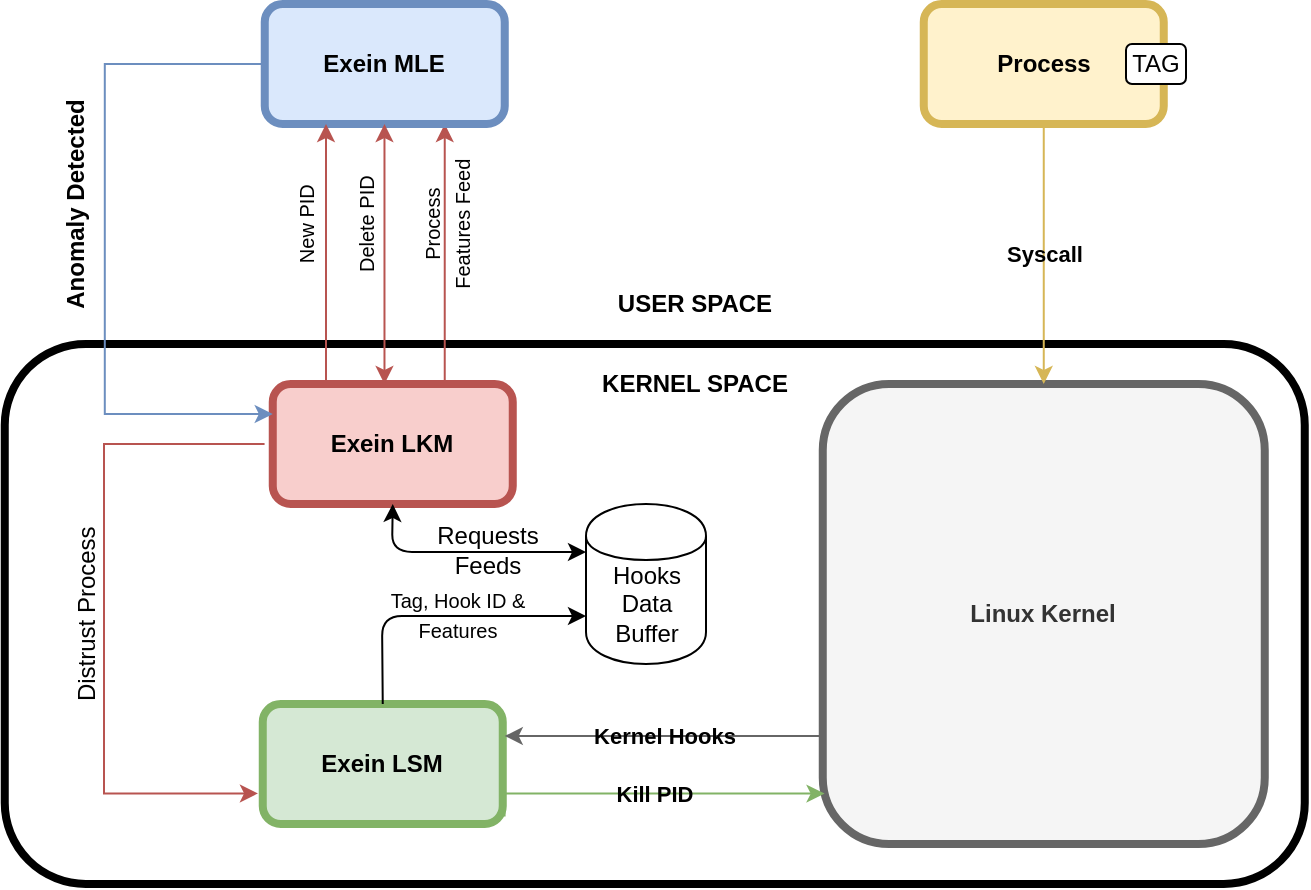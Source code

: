 <mxfile version="13.1.1" type="device"><diagram id="2CBHIzs9DMrx8Qk8myeK" name="Page-1"><mxGraphModel dx="981" dy="522" grid="1" gridSize="10" guides="1" tooltips="1" connect="1" arrows="1" fold="1" page="1" pageScale="1" pageWidth="850" pageHeight="1100" math="0" shadow="0"><root><mxCell id="0"/><mxCell id="1" parent="0"/><mxCell id="dzu6hEUwni3IdCXH7D_4-34" value="" style="rounded=1;whiteSpace=wrap;html=1;strokeWidth=4;fontStyle=1" parent="1" vertex="1"><mxGeometry x="99.38" y="360" width="650" height="270" as="geometry"/></mxCell><mxCell id="dzu6hEUwni3IdCXH7D_4-20" value="Exein LSM" style="rounded=1;whiteSpace=wrap;html=1;strokeWidth=4;fillColor=#d5e8d4;strokeColor=#82b366;fontStyle=1" parent="1" vertex="1"><mxGeometry x="228.38" y="540" width="120" height="60" as="geometry"/></mxCell><mxCell id="dzu6hEUwni3IdCXH7D_4-31" value="&lt;div&gt;&lt;br&gt;&lt;/div&gt;&lt;div&gt;&lt;br&gt;&lt;/div&gt;" style="edgeStyle=orthogonalEdgeStyle;rounded=0;orthogonalLoop=1;jettySize=auto;html=1;entryX=0.75;entryY=1;entryDx=0;entryDy=0;fillColor=#f8cecc;strokeColor=#b85450;fontStyle=1;labelBackgroundColor=none;exitX=0.75;exitY=0;exitDx=0;exitDy=0;" parent="1" edge="1"><mxGeometry x="0.231" y="-101" relative="1" as="geometry"><mxPoint x="319.37" y="380" as="sourcePoint"/><mxPoint x="319.37" y="250" as="targetPoint"/><mxPoint as="offset"/></mxGeometry></mxCell><mxCell id="dzu6hEUwni3IdCXH7D_4-32" value="" style="edgeStyle=orthogonalEdgeStyle;rounded=0;orthogonalLoop=1;jettySize=auto;html=1;startArrow=none;startFill=0;endArrow=classic;endFill=1;exitX=0;exitY=0.5;exitDx=0;exitDy=0;entryX=-0.02;entryY=0.745;entryDx=0;entryDy=0;fillColor=#f8cecc;strokeColor=#b85450;fontStyle=1;labelBackgroundColor=none;entryPerimeter=0;" parent="1" edge="1" target="dzu6hEUwni3IdCXH7D_4-20"><mxGeometry x="-0.045" relative="1" as="geometry"><mxPoint x="229.285" y="410" as="sourcePoint"/><mxPoint x="229.285" y="585.238" as="targetPoint"/><Array as="points"><mxPoint x="149" y="410"/><mxPoint x="149" y="585"/></Array><mxPoint as="offset"/></mxGeometry></mxCell><mxCell id="dzu6hEUwni3IdCXH7D_4-21" value="Exein LKM" style="rounded=1;whiteSpace=wrap;html=1;strokeWidth=4;fillColor=#f8cecc;strokeColor=#b85450;fontStyle=1" parent="1" vertex="1"><mxGeometry x="233.38" y="380" width="120" height="60" as="geometry"/></mxCell><mxCell id="dzu6hEUwni3IdCXH7D_4-24" value="Kernel Hooks" style="edgeStyle=orthogonalEdgeStyle;rounded=0;orthogonalLoop=1;jettySize=auto;html=1;entryX=1;entryY=0.5;entryDx=0;entryDy=0;fillColor=#f5f5f5;strokeColor=#666666;fontStyle=1;labelBackgroundColor=none;" parent="1" edge="1"><mxGeometry relative="1" as="geometry"><mxPoint x="509.38" y="556" as="sourcePoint"/><mxPoint x="349.38" y="556" as="targetPoint"/><Array as="points"><mxPoint x="469.38" y="556"/><mxPoint x="469.38" y="556"/></Array></mxGeometry></mxCell><mxCell id="dzu6hEUwni3IdCXH7D_4-23" value="Linux Kernel" style="rounded=1;whiteSpace=wrap;html=1;strokeWidth=4;fillColor=#f5f5f5;strokeColor=#666666;fontColor=#333333;fontStyle=1" parent="1" vertex="1"><mxGeometry x="508.38" y="380" width="221" height="230" as="geometry"/></mxCell><mxCell id="dzu6hEUwni3IdCXH7D_4-26" value="Syscall" style="edgeStyle=orthogonalEdgeStyle;rounded=0;orthogonalLoop=1;jettySize=auto;html=1;entryX=0.5;entryY=0;entryDx=0;entryDy=0;fillColor=#fff2cc;strokeColor=#d6b656;fontStyle=1;labelBackgroundColor=none;" parent="1" source="dzu6hEUwni3IdCXH7D_4-25" target="dzu6hEUwni3IdCXH7D_4-23" edge="1"><mxGeometry relative="1" as="geometry"/></mxCell><mxCell id="dzu6hEUwni3IdCXH7D_4-25" value="Process" style="rounded=1;whiteSpace=wrap;html=1;strokeWidth=4;fillColor=#fff2cc;strokeColor=#d6b656;fontStyle=1;align=center;" parent="1" vertex="1"><mxGeometry x="558.88" y="190" width="120" height="60" as="geometry"/></mxCell><mxCell id="dzu6hEUwni3IdCXH7D_4-28" value="Kill PID" style="edgeStyle=orthogonalEdgeStyle;rounded=0;orthogonalLoop=1;jettySize=auto;html=1;entryX=1;entryY=0.75;entryDx=0;entryDy=0;startArrow=classic;startFill=1;endArrow=none;endFill=0;exitX=0.005;exitY=0.894;exitDx=0;exitDy=0;exitPerimeter=0;fillColor=#d5e8d4;strokeColor=#82b366;fontStyle=1;labelBackgroundColor=none;" parent="1" edge="1"><mxGeometry relative="1" as="geometry"><mxPoint x="509.285" y="584.81" as="sourcePoint"/><mxPoint x="349.285" y="596.238" as="targetPoint"/><Array as="points"><mxPoint x="349.38" y="585"/></Array></mxGeometry></mxCell><mxCell id="dzu6hEUwni3IdCXH7D_4-33" value="" style="edgeStyle=orthogonalEdgeStyle;rounded=0;orthogonalLoop=1;jettySize=auto;html=1;entryX=0;entryY=0.25;entryDx=0;entryDy=0;startArrow=none;startFill=0;endArrow=classic;endFill=1;exitX=0;exitY=0.5;exitDx=0;exitDy=0;fillColor=#dae8fc;strokeColor=#6c8ebf;fontStyle=1;labelBackgroundColor=none;" parent="1" source="dzu6hEUwni3IdCXH7D_4-30" target="dzu6hEUwni3IdCXH7D_4-21" edge="1"><mxGeometry relative="1" as="geometry"><Array as="points"><mxPoint x="149.38" y="220"/><mxPoint x="149.38" y="395"/></Array></mxGeometry></mxCell><mxCell id="dzu6hEUwni3IdCXH7D_4-30" value="Exein MLE" style="rounded=1;whiteSpace=wrap;html=1;strokeWidth=4;fillColor=#dae8fc;strokeColor=#6c8ebf;fontStyle=1" parent="1" vertex="1"><mxGeometry x="229.38" y="190" width="120" height="60" as="geometry"/></mxCell><mxCell id="dzu6hEUwni3IdCXH7D_4-35" value="KERNEL SPACE" style="text;html=1;strokeColor=none;fillColor=none;align=center;verticalAlign=middle;whiteSpace=wrap;rounded=0;fontStyle=1;labelBackgroundColor=none;" parent="1" vertex="1"><mxGeometry x="391.67" y="370" width="105" height="20" as="geometry"/></mxCell><mxCell id="dzu6hEUwni3IdCXH7D_4-36" value="USER SPACE" style="text;html=1;strokeColor=none;fillColor=none;align=center;verticalAlign=middle;whiteSpace=wrap;rounded=0;fontStyle=1;labelBackgroundColor=none;" parent="1" vertex="1"><mxGeometry x="391.67" y="330" width="105" height="20" as="geometry"/></mxCell><mxCell id="9UgpzG-_e1WpPc40bfdY-2" value="TAG" style="rounded=1;whiteSpace=wrap;html=1;strokeWidth=1;" parent="1" vertex="1"><mxGeometry x="660" y="210" width="30" height="20" as="geometry"/></mxCell><mxCell id="fEL5AQVfT6qV3_XqSm-9-1" value="&lt;div&gt;&lt;font style=&quot;font-size: 10px&quot;&gt;Process &lt;br&gt;&lt;/font&gt;&lt;/div&gt;&lt;div&gt;&lt;font style=&quot;font-size: 10px&quot;&gt;Features Feed&lt;/font&gt;&lt;/div&gt;" style="text;html=1;strokeColor=none;fillColor=none;align=center;verticalAlign=middle;whiteSpace=wrap;rounded=0;rotation=-90;" vertex="1" parent="1"><mxGeometry x="280" y="290" width="79.69" height="20" as="geometry"/></mxCell><mxCell id="fEL5AQVfT6qV3_XqSm-9-7" value="&lt;div&gt;&lt;br&gt;&lt;/div&gt;&lt;div&gt;&lt;br&gt;&lt;/div&gt;" style="edgeStyle=orthogonalEdgeStyle;rounded=0;orthogonalLoop=1;jettySize=auto;html=1;entryX=0.5;entryY=1;entryDx=0;entryDy=0;fillColor=#f8cecc;strokeColor=#b85450;fontStyle=1;labelBackgroundColor=none;" edge="1" parent="1"><mxGeometry x="0.231" y="-101" relative="1" as="geometry"><mxPoint x="260" y="380" as="sourcePoint"/><mxPoint x="260" y="250" as="targetPoint"/><mxPoint as="offset"/></mxGeometry></mxCell><mxCell id="fEL5AQVfT6qV3_XqSm-9-8" value="&lt;div&gt;&lt;br&gt;&lt;/div&gt;&lt;div&gt;&lt;br&gt;&lt;/div&gt;" style="edgeStyle=orthogonalEdgeStyle;rounded=0;orthogonalLoop=1;jettySize=auto;html=1;entryX=0.5;entryY=1;entryDx=0;entryDy=0;fillColor=#f8cecc;strokeColor=#b85450;fontStyle=1;labelBackgroundColor=none;startArrow=classic;startFill=1;" edge="1" parent="1"><mxGeometry x="0.231" y="-101" relative="1" as="geometry"><mxPoint x="289.24" y="380" as="sourcePoint"/><mxPoint x="289.24" y="250" as="targetPoint"/><mxPoint as="offset"/></mxGeometry></mxCell><mxCell id="fEL5AQVfT6qV3_XqSm-9-9" value="&lt;font style=&quot;font-size: 10px&quot;&gt;New PID&lt;/font&gt;" style="text;html=1;strokeColor=none;fillColor=none;align=center;verticalAlign=middle;whiteSpace=wrap;rounded=0;rotation=-90;" vertex="1" parent="1"><mxGeometry x="210" y="290" width="79.69" height="20" as="geometry"/></mxCell><mxCell id="fEL5AQVfT6qV3_XqSm-9-10" value="&lt;div&gt;&lt;font style=&quot;font-size: 10px&quot;&gt;Delete PID&lt;/font&gt;&lt;/div&gt;" style="text;html=1;strokeColor=none;fillColor=none;align=center;verticalAlign=middle;whiteSpace=wrap;rounded=0;rotation=-90;" vertex="1" parent="1"><mxGeometry x="240" y="290" width="79.69" height="20" as="geometry"/></mxCell><mxCell id="fEL5AQVfT6qV3_XqSm-9-11" value="&lt;b&gt;Anomaly Detected&lt;/b&gt;" style="text;html=1;strokeColor=none;fillColor=none;align=center;verticalAlign=middle;whiteSpace=wrap;rounded=0;rotation=-90;" vertex="1" parent="1"><mxGeometry x="60" y="280" width="150" height="20" as="geometry"/></mxCell><mxCell id="fEL5AQVfT6qV3_XqSm-9-12" value="Distrust Process" style="text;html=1;strokeColor=none;fillColor=none;align=center;verticalAlign=middle;whiteSpace=wrap;rounded=0;rotation=-90;" vertex="1" parent="1"><mxGeometry x="80" y="485" width="120.72" height="20" as="geometry"/></mxCell><mxCell id="fEL5AQVfT6qV3_XqSm-9-13" value="&lt;div&gt;&lt;font style=&quot;font-size: 10px&quot;&gt;Tag, Hook ID &amp;amp; &lt;br&gt;&lt;/font&gt;&lt;/div&gt;&lt;div&gt;&lt;font style=&quot;font-size: 10px&quot;&gt;Features&lt;/font&gt;&lt;/div&gt;" style="text;html=1;strokeColor=none;fillColor=none;align=center;verticalAlign=middle;whiteSpace=wrap;rounded=0;rotation=0;" vertex="1" parent="1"><mxGeometry x="250" y="485" width="151.62" height="20" as="geometry"/></mxCell><mxCell id="fEL5AQVfT6qV3_XqSm-9-17" value="" style="shape=cylinder;whiteSpace=wrap;html=1;boundedLbl=1;backgroundOutline=1;" vertex="1" parent="1"><mxGeometry x="390" y="440" width="60" height="80" as="geometry"/></mxCell><mxCell id="fEL5AQVfT6qV3_XqSm-9-18" value="" style="endArrow=classic;html=1;exitX=0.5;exitY=0;exitDx=0;exitDy=0;entryX=0;entryY=0.7;entryDx=0;entryDy=0;" edge="1" parent="1" source="dzu6hEUwni3IdCXH7D_4-20" target="fEL5AQVfT6qV3_XqSm-9-17"><mxGeometry width="50" height="50" relative="1" as="geometry"><mxPoint x="520" y="450" as="sourcePoint"/><mxPoint x="570" y="400" as="targetPoint"/><Array as="points"><mxPoint x="288" y="496"/></Array></mxGeometry></mxCell><mxCell id="fEL5AQVfT6qV3_XqSm-9-19" value="" style="endArrow=classic;html=1;exitX=0;exitY=0.3;exitDx=0;exitDy=0;entryX=0.5;entryY=1;entryDx=0;entryDy=0;startArrow=classic;startFill=1;" edge="1" parent="1" source="fEL5AQVfT6qV3_XqSm-9-17" target="dzu6hEUwni3IdCXH7D_4-21"><mxGeometry width="50" height="50" relative="1" as="geometry"><mxPoint x="520" y="450" as="sourcePoint"/><mxPoint x="570" y="400" as="targetPoint"/><Array as="points"><mxPoint x="293" y="464"/></Array></mxGeometry></mxCell><mxCell id="fEL5AQVfT6qV3_XqSm-9-20" value="&lt;div&gt;Requests&lt;/div&gt;&lt;div&gt;Feeds&lt;br&gt;&lt;/div&gt;" style="text;html=1;strokeColor=none;fillColor=none;align=center;verticalAlign=middle;whiteSpace=wrap;rounded=0;rotation=0;" vertex="1" parent="1"><mxGeometry x="310" y="453" width="61.93" height="20" as="geometry"/></mxCell><mxCell id="fEL5AQVfT6qV3_XqSm-9-23" value="Hooks&lt;br&gt;&lt;div&gt;Data&lt;/div&gt;&lt;div&gt;Buffer&lt;br&gt;&lt;/div&gt;" style="text;html=1;align=center;verticalAlign=middle;resizable=0;points=[];autosize=1;" vertex="1" parent="1"><mxGeometry x="395" y="465" width="50" height="50" as="geometry"/></mxCell></root></mxGraphModel></diagram></mxfile>